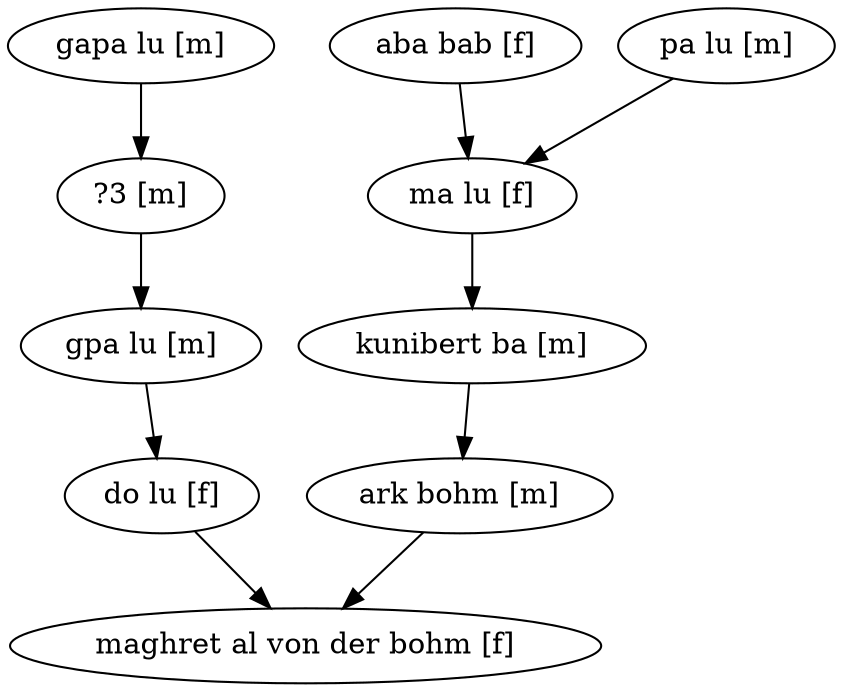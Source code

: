 digraph FamilyTree
{
  "gapa lu [m]" -> "?3 [m]";
  "kunibert ba [m]" -> "ark bohm [m]";
  "gpa lu [m]" -> "do lu [f]";
  "?3 [m]" -> "gpa lu [m]";
  "ma lu [f]" -> "kunibert ba [m]";
  "aba bab [f]" -> "ma lu [f]";
  "pa lu [m]" -> "ma lu [f]";
  "do lu [f]" -> "maghret al von der bohm [f]";
  "ark bohm [m]" -> "maghret al von der bohm [f]";
}
